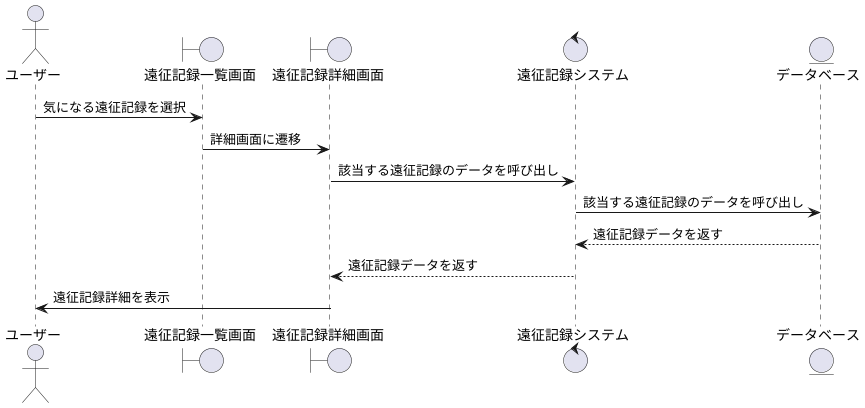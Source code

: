@startuml
actor ユーザー as User
boundary "遠征記録一覧画面" as ExpeditionList
boundary "遠征記録詳細画面" as ExpeditionDetail
control "遠征記録システム" as System
entity "データベース" as DB

User -> ExpeditionList: 気になる遠征記録を選択
ExpeditionList -> ExpeditionDetail: 詳細画面に遷移
ExpeditionDetail -> System: 該当する遠征記録のデータを呼び出し
System -> DB: 該当する遠征記録のデータを呼び出し
DB --> System: 遠征記録データを返す
System --> ExpeditionDetail: 遠征記録データを返す
ExpeditionDetail -> User: 遠征記録詳細を表示

@enduml
